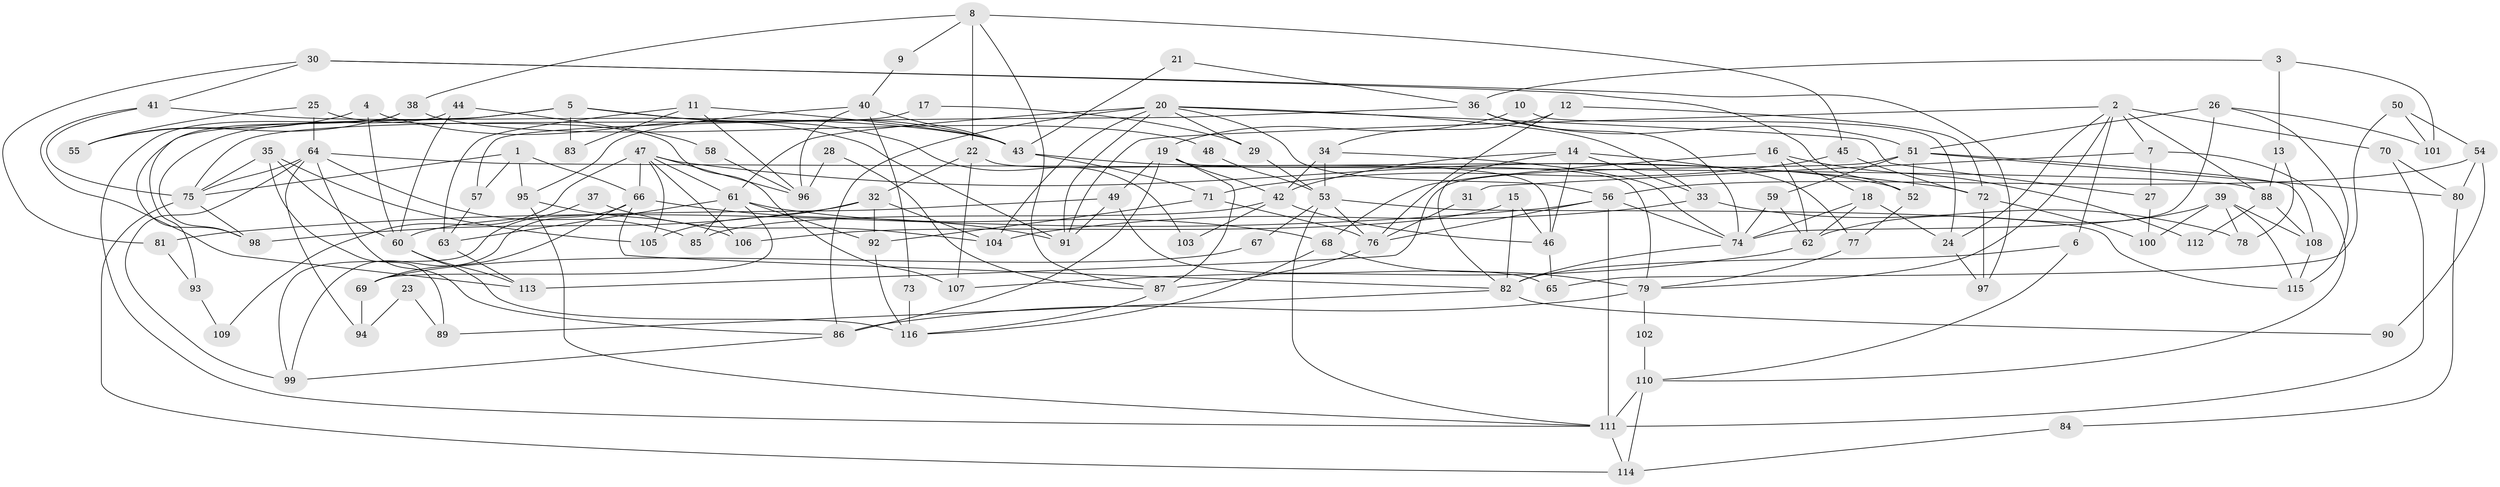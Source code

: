 // coarse degree distribution, {4: 0.19230769230769232, 9: 0.05128205128205128, 3: 0.20512820512820512, 7: 0.11538461538461539, 5: 0.08974358974358974, 2: 0.15384615384615385, 10: 0.038461538461538464, 6: 0.08974358974358974, 8: 0.0641025641025641}
// Generated by graph-tools (version 1.1) at 2025/42/03/06/25 10:42:00]
// undirected, 116 vertices, 232 edges
graph export_dot {
graph [start="1"]
  node [color=gray90,style=filled];
  1;
  2;
  3;
  4;
  5;
  6;
  7;
  8;
  9;
  10;
  11;
  12;
  13;
  14;
  15;
  16;
  17;
  18;
  19;
  20;
  21;
  22;
  23;
  24;
  25;
  26;
  27;
  28;
  29;
  30;
  31;
  32;
  33;
  34;
  35;
  36;
  37;
  38;
  39;
  40;
  41;
  42;
  43;
  44;
  45;
  46;
  47;
  48;
  49;
  50;
  51;
  52;
  53;
  54;
  55;
  56;
  57;
  58;
  59;
  60;
  61;
  62;
  63;
  64;
  65;
  66;
  67;
  68;
  69;
  70;
  71;
  72;
  73;
  74;
  75;
  76;
  77;
  78;
  79;
  80;
  81;
  82;
  83;
  84;
  85;
  86;
  87;
  88;
  89;
  90;
  91;
  92;
  93;
  94;
  95;
  96;
  97;
  98;
  99;
  100;
  101;
  102;
  103;
  104;
  105;
  106;
  107;
  108;
  109;
  110;
  111;
  112;
  113;
  114;
  115;
  116;
  1 -- 95;
  1 -- 75;
  1 -- 57;
  1 -- 66;
  2 -- 79;
  2 -- 88;
  2 -- 6;
  2 -- 7;
  2 -- 24;
  2 -- 70;
  2 -- 91;
  3 -- 13;
  3 -- 101;
  3 -- 36;
  4 -- 91;
  4 -- 60;
  4 -- 55;
  5 -- 98;
  5 -- 43;
  5 -- 83;
  5 -- 93;
  5 -- 103;
  6 -- 110;
  6 -- 82;
  7 -- 27;
  7 -- 31;
  7 -- 110;
  8 -- 22;
  8 -- 87;
  8 -- 9;
  8 -- 38;
  8 -- 45;
  9 -- 40;
  10 -- 19;
  10 -- 24;
  11 -- 43;
  11 -- 63;
  11 -- 83;
  11 -- 96;
  12 -- 76;
  12 -- 34;
  12 -- 72;
  13 -- 88;
  13 -- 78;
  14 -- 82;
  14 -- 42;
  14 -- 33;
  14 -- 46;
  14 -- 77;
  15 -- 82;
  15 -- 46;
  15 -- 106;
  16 -- 68;
  16 -- 62;
  16 -- 18;
  16 -- 112;
  17 -- 29;
  17 -- 75;
  18 -- 74;
  18 -- 24;
  18 -- 62;
  19 -- 86;
  19 -- 49;
  19 -- 42;
  19 -- 79;
  19 -- 87;
  20 -- 91;
  20 -- 61;
  20 -- 27;
  20 -- 29;
  20 -- 33;
  20 -- 56;
  20 -- 86;
  20 -- 104;
  21 -- 36;
  21 -- 43;
  22 -- 46;
  22 -- 107;
  22 -- 32;
  23 -- 94;
  23 -- 89;
  24 -- 97;
  25 -- 55;
  25 -- 64;
  25 -- 107;
  26 -- 51;
  26 -- 74;
  26 -- 101;
  26 -- 115;
  27 -- 100;
  28 -- 96;
  28 -- 87;
  29 -- 53;
  30 -- 41;
  30 -- 52;
  30 -- 81;
  30 -- 97;
  31 -- 76;
  32 -- 104;
  32 -- 92;
  32 -- 98;
  32 -- 105;
  33 -- 78;
  33 -- 104;
  34 -- 74;
  34 -- 53;
  34 -- 42;
  35 -- 105;
  35 -- 60;
  35 -- 75;
  35 -- 89;
  36 -- 74;
  36 -- 51;
  36 -- 57;
  37 -- 104;
  37 -- 99;
  38 -- 98;
  38 -- 48;
  38 -- 55;
  39 -- 115;
  39 -- 62;
  39 -- 78;
  39 -- 100;
  39 -- 108;
  40 -- 95;
  40 -- 96;
  40 -- 43;
  40 -- 73;
  41 -- 75;
  41 -- 43;
  41 -- 113;
  42 -- 46;
  42 -- 85;
  42 -- 103;
  43 -- 52;
  43 -- 71;
  44 -- 111;
  44 -- 60;
  44 -- 58;
  45 -- 72;
  45 -- 71;
  46 -- 65;
  47 -- 61;
  47 -- 72;
  47 -- 66;
  47 -- 96;
  47 -- 105;
  47 -- 106;
  47 -- 109;
  48 -- 53;
  49 -- 60;
  49 -- 91;
  49 -- 65;
  50 -- 65;
  50 -- 54;
  50 -- 101;
  51 -- 113;
  51 -- 52;
  51 -- 59;
  51 -- 80;
  51 -- 108;
  52 -- 77;
  53 -- 115;
  53 -- 111;
  53 -- 67;
  53 -- 76;
  54 -- 80;
  54 -- 56;
  54 -- 90;
  56 -- 76;
  56 -- 74;
  56 -- 81;
  56 -- 111;
  57 -- 63;
  58 -- 96;
  59 -- 74;
  59 -- 62;
  60 -- 113;
  60 -- 116;
  61 -- 85;
  61 -- 92;
  61 -- 63;
  61 -- 68;
  61 -- 69;
  62 -- 107;
  63 -- 113;
  64 -- 99;
  64 -- 86;
  64 -- 75;
  64 -- 85;
  64 -- 88;
  64 -- 94;
  66 -- 69;
  66 -- 82;
  66 -- 91;
  66 -- 99;
  67 -- 69;
  68 -- 116;
  68 -- 79;
  69 -- 94;
  70 -- 111;
  70 -- 80;
  71 -- 76;
  71 -- 92;
  72 -- 97;
  72 -- 100;
  73 -- 116;
  74 -- 82;
  75 -- 98;
  75 -- 114;
  76 -- 87;
  77 -- 79;
  79 -- 86;
  79 -- 102;
  80 -- 84;
  81 -- 93;
  82 -- 89;
  82 -- 90;
  84 -- 114;
  86 -- 99;
  87 -- 116;
  88 -- 108;
  88 -- 112;
  92 -- 116;
  93 -- 109;
  95 -- 111;
  95 -- 106;
  102 -- 110;
  108 -- 115;
  110 -- 111;
  110 -- 114;
  111 -- 114;
}
